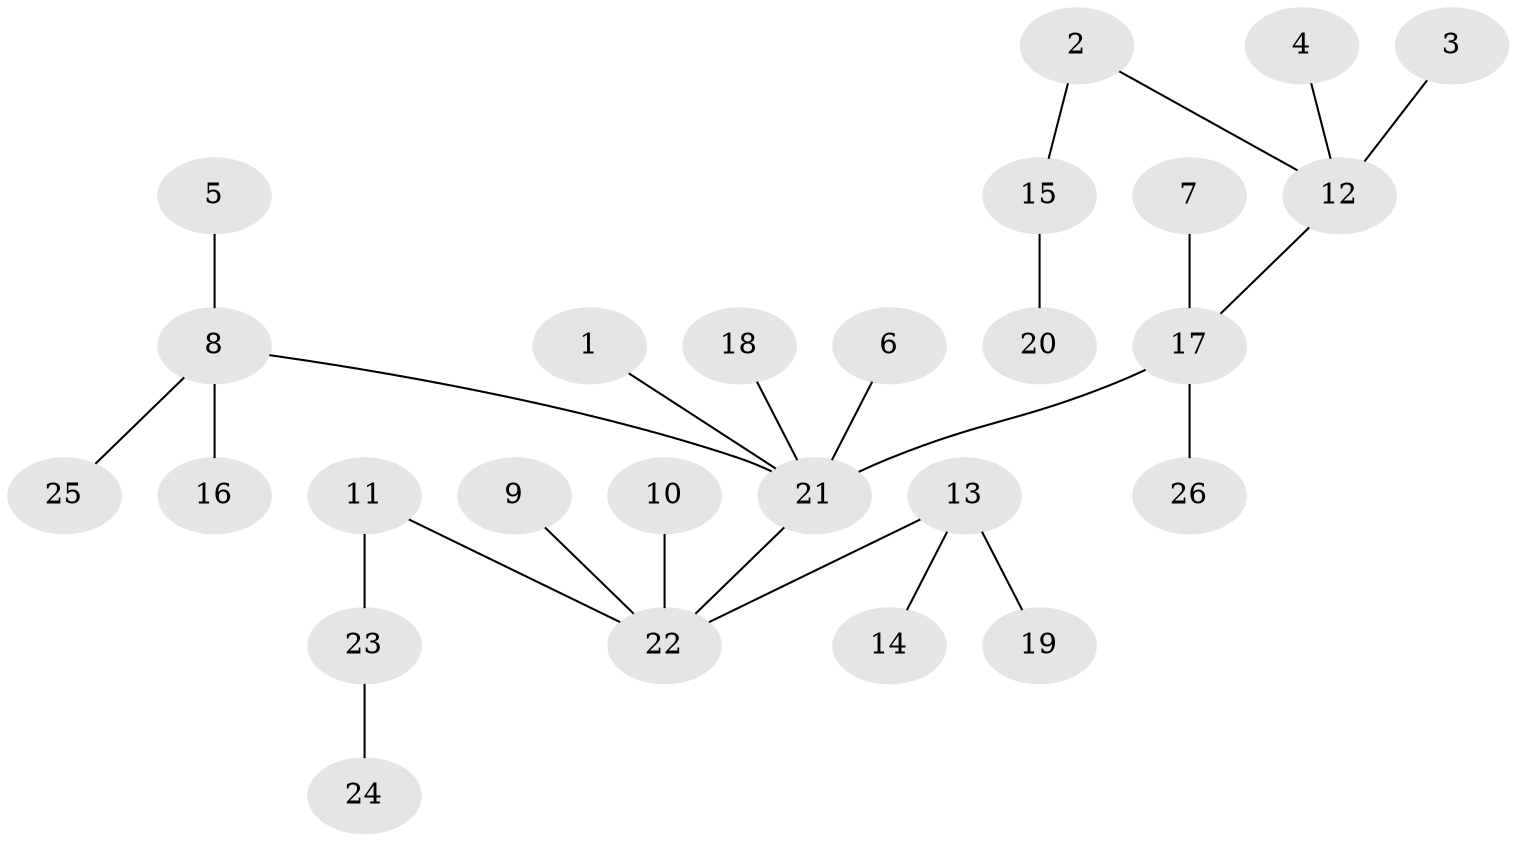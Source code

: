 // original degree distribution, {3: 0.058823529411764705, 7: 0.0196078431372549, 2: 0.27450980392156865, 6: 0.0392156862745098, 1: 0.5294117647058824, 5: 0.0196078431372549, 4: 0.058823529411764705}
// Generated by graph-tools (version 1.1) at 2025/50/03/09/25 03:50:18]
// undirected, 26 vertices, 25 edges
graph export_dot {
graph [start="1"]
  node [color=gray90,style=filled];
  1;
  2;
  3;
  4;
  5;
  6;
  7;
  8;
  9;
  10;
  11;
  12;
  13;
  14;
  15;
  16;
  17;
  18;
  19;
  20;
  21;
  22;
  23;
  24;
  25;
  26;
  1 -- 21 [weight=1.0];
  2 -- 12 [weight=1.0];
  2 -- 15 [weight=1.0];
  3 -- 12 [weight=1.0];
  4 -- 12 [weight=1.0];
  5 -- 8 [weight=1.0];
  6 -- 21 [weight=1.0];
  7 -- 17 [weight=1.0];
  8 -- 16 [weight=1.0];
  8 -- 21 [weight=1.0];
  8 -- 25 [weight=1.0];
  9 -- 22 [weight=1.0];
  10 -- 22 [weight=1.0];
  11 -- 22 [weight=1.0];
  11 -- 23 [weight=1.0];
  12 -- 17 [weight=1.0];
  13 -- 14 [weight=1.0];
  13 -- 19 [weight=1.0];
  13 -- 22 [weight=1.0];
  15 -- 20 [weight=1.0];
  17 -- 21 [weight=1.0];
  17 -- 26 [weight=1.0];
  18 -- 21 [weight=1.0];
  21 -- 22 [weight=1.0];
  23 -- 24 [weight=1.0];
}
